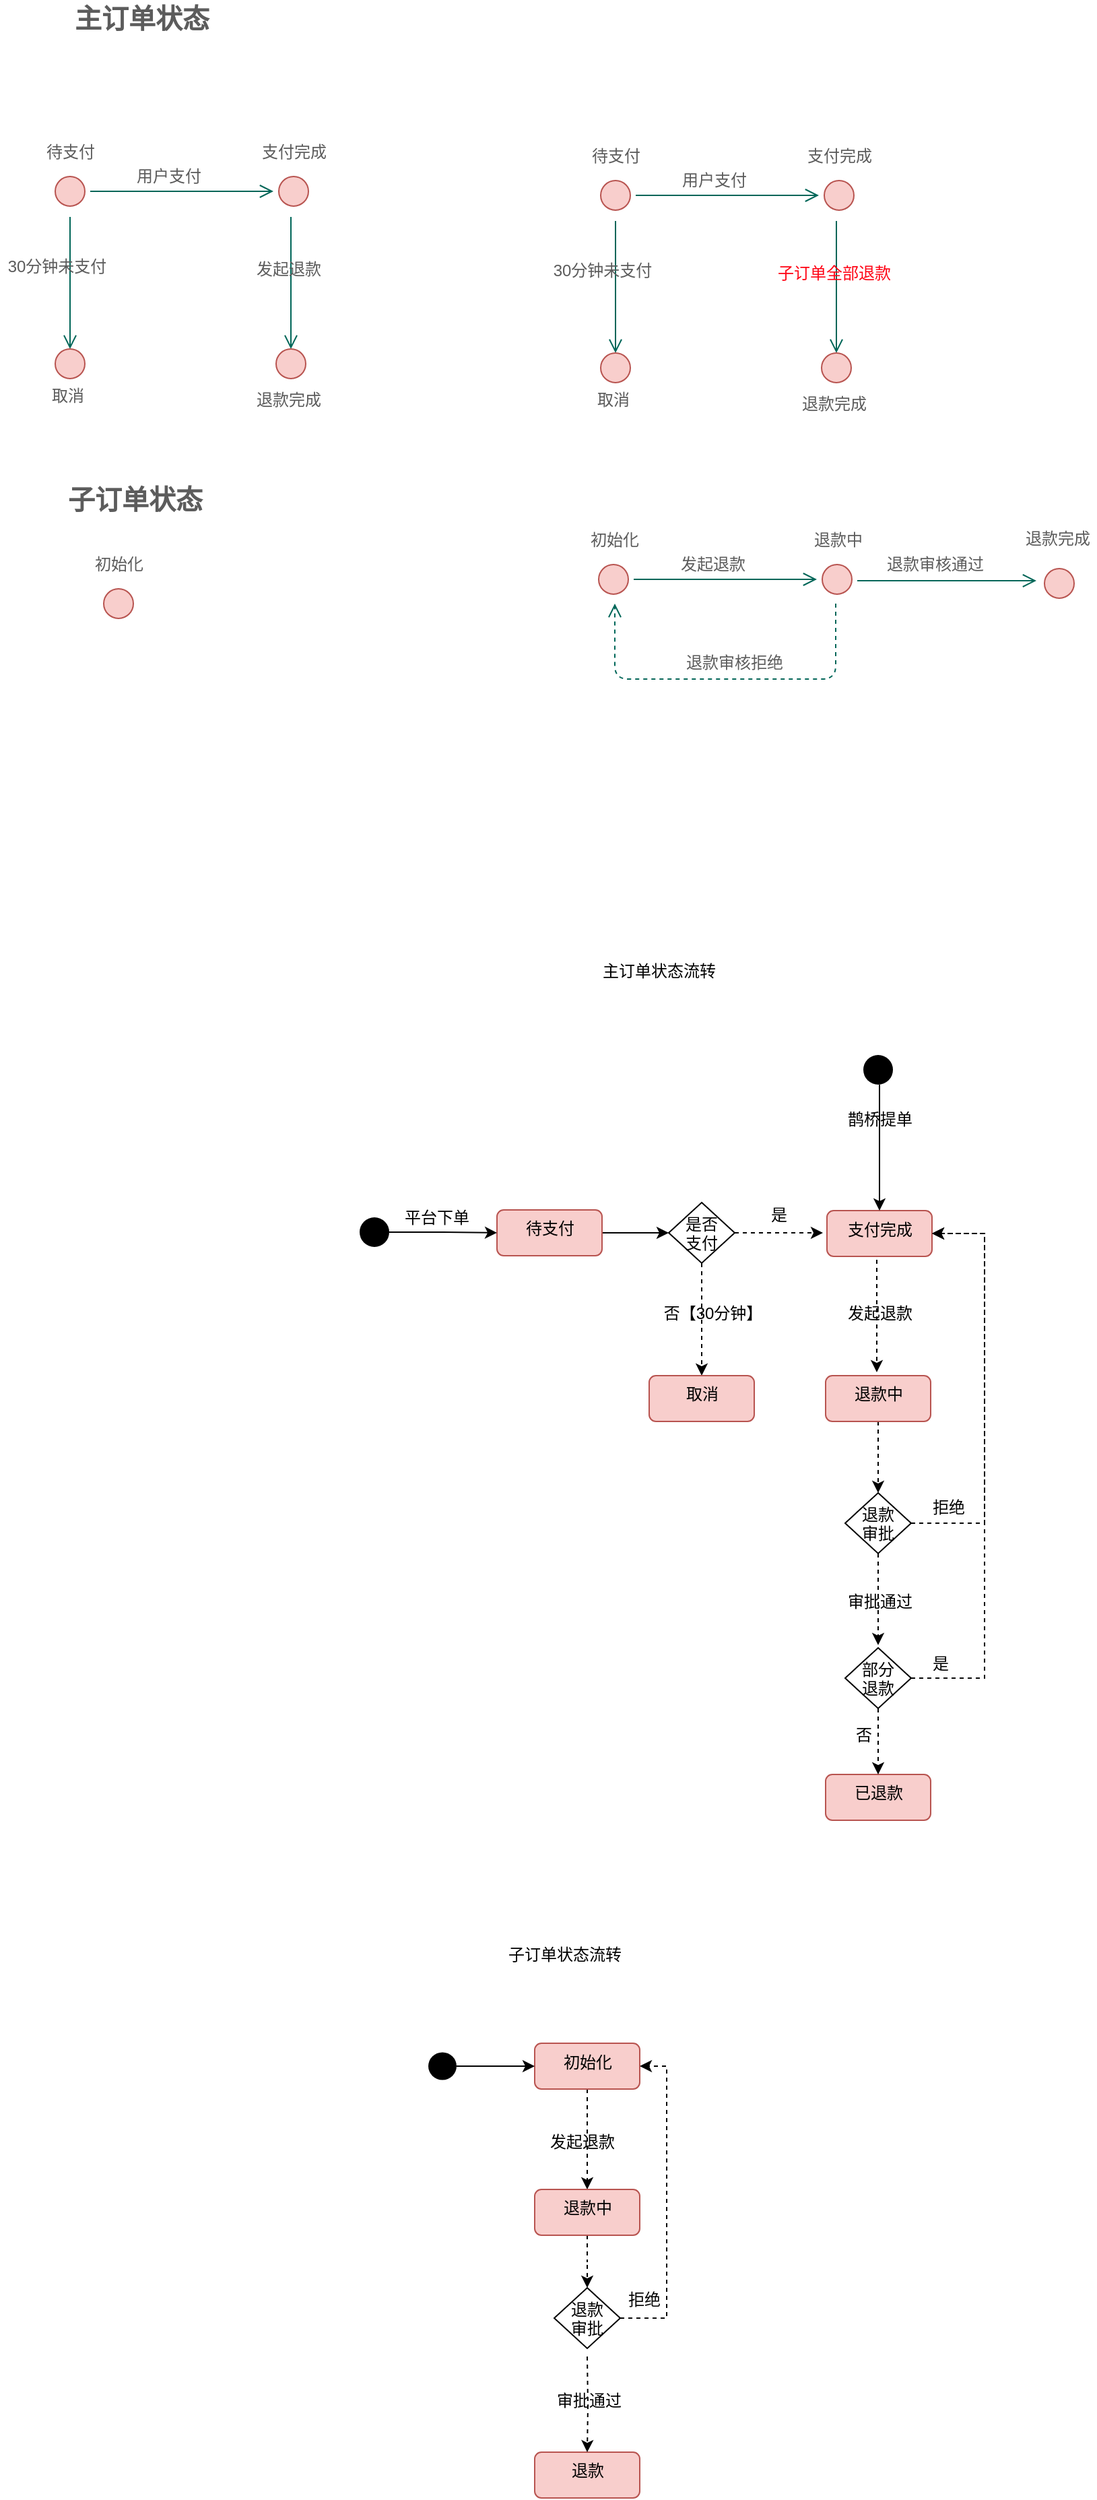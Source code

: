 <mxfile version="13.9.9" type="github">
  <diagram id="IIBS6fkNnDVbYmw5l0Qb" name="第 1 页">
    <mxGraphModel dx="1822" dy="741" grid="0" gridSize="10" guides="1" tooltips="1" connect="1" arrows="1" fold="1" page="0" pageScale="1" pageWidth="827" pageHeight="1169" background="#ffffff" math="0" shadow="0">
      <root>
        <mxCell id="0" />
        <mxCell id="1" parent="0" />
        <mxCell id="Agp9uXZa8RFQaNIwZVon-1" value="" style="ellipse;html=1;shape=startState;fillColor=#f8cecc;direction=west;strokeColor=#b85450;" parent="1" vertex="1">
          <mxGeometry x="-147" y="465" width="30" height="30" as="geometry" />
        </mxCell>
        <mxCell id="Agp9uXZa8RFQaNIwZVon-2" value="" style="edgeStyle=orthogonalEdgeStyle;html=1;verticalAlign=bottom;endArrow=open;endSize=8;strokeColor=#006658;entryX=1;entryY=0.5;entryDx=0;entryDy=0;fontColor=#5C5C5C;" parent="1" source="Agp9uXZa8RFQaNIwZVon-1" target="Agp9uXZa8RFQaNIwZVon-5" edge="1">
          <mxGeometry relative="1" as="geometry">
            <mxPoint x="-52" y="480" as="targetPoint" />
          </mxGeometry>
        </mxCell>
        <mxCell id="Agp9uXZa8RFQaNIwZVon-3" value="待支付" style="text;html=1;align=center;verticalAlign=middle;resizable=0;points=[];autosize=1;fontColor=#5C5C5C;" parent="1" vertex="1">
          <mxGeometry x="-155" y="442" width="46" height="18" as="geometry" />
        </mxCell>
        <mxCell id="Agp9uXZa8RFQaNIwZVon-5" value="" style="ellipse;html=1;shape=startState;direction=west;fillColor=#f8cecc;strokeColor=#b85450;" parent="1" vertex="1">
          <mxGeometry x="19" y="465" width="30" height="30" as="geometry" />
        </mxCell>
        <mxCell id="Agp9uXZa8RFQaNIwZVon-6" value="支付完成" style="text;html=1;align=center;verticalAlign=middle;resizable=0;points=[];autosize=1;fontColor=#5C5C5C;" parent="1" vertex="1">
          <mxGeometry x="5" y="442" width="58" height="18" as="geometry" />
        </mxCell>
        <mxCell id="Agp9uXZa8RFQaNIwZVon-14" value="用户支付" style="text;html=1;align=center;verticalAlign=middle;resizable=0;points=[];autosize=1;fontColor=#5C5C5C;" parent="1" vertex="1">
          <mxGeometry x="-88" y="460" width="58" height="18" as="geometry" />
        </mxCell>
        <mxCell id="Agp9uXZa8RFQaNIwZVon-15" value="" style="edgeStyle=orthogonalEdgeStyle;html=1;verticalAlign=bottom;endArrow=open;endSize=8;strokeColor=#006658;fontColor=#5C5C5C;" parent="1" edge="1">
          <mxGeometry relative="1" as="geometry">
            <mxPoint x="-132" y="597" as="targetPoint" />
            <mxPoint x="-132" y="499" as="sourcePoint" />
          </mxGeometry>
        </mxCell>
        <mxCell id="Agp9uXZa8RFQaNIwZVon-16" value="30分钟未支付" style="text;html=1;align=center;verticalAlign=middle;resizable=0;points=[];autosize=1;fontColor=#5C5C5C;" parent="1" vertex="1">
          <mxGeometry x="-184" y="527" width="83" height="18" as="geometry" />
        </mxCell>
        <mxCell id="Agp9uXZa8RFQaNIwZVon-17" value="" style="ellipse;html=1;shape=startState;direction=west;fillColor=#f8cecc;strokeColor=#b85450;" parent="1" vertex="1">
          <mxGeometry x="-147" y="593" width="30" height="30" as="geometry" />
        </mxCell>
        <mxCell id="Agp9uXZa8RFQaNIwZVon-18" value="取消" style="text;html=1;align=center;verticalAlign=middle;resizable=0;points=[];autosize=1;fontColor=#5C5C5C;" parent="1" vertex="1">
          <mxGeometry x="-151" y="623" width="34" height="18" as="geometry" />
        </mxCell>
        <mxCell id="Agp9uXZa8RFQaNIwZVon-19" value="" style="edgeStyle=orthogonalEdgeStyle;html=1;verticalAlign=bottom;endArrow=open;endSize=8;strokeColor=#006658;fontColor=#5C5C5C;" parent="1" edge="1">
          <mxGeometry relative="1" as="geometry">
            <mxPoint x="32" y="597" as="targetPoint" />
            <mxPoint x="32" y="499" as="sourcePoint" />
          </mxGeometry>
        </mxCell>
        <mxCell id="Agp9uXZa8RFQaNIwZVon-20" value="发起退款" style="text;html=1;align=center;verticalAlign=middle;resizable=0;points=[];autosize=1;fontColor=#5C5C5C;" parent="1" vertex="1">
          <mxGeometry x="1" y="529" width="58" height="18" as="geometry" />
        </mxCell>
        <mxCell id="Agp9uXZa8RFQaNIwZVon-21" value="" style="ellipse;html=1;shape=startState;direction=west;fillColor=#f8cecc;strokeColor=#b85450;" parent="1" vertex="1">
          <mxGeometry x="17" y="593" width="30" height="30" as="geometry" />
        </mxCell>
        <mxCell id="Agp9uXZa8RFQaNIwZVon-22" value="退款完成" style="text;html=1;align=center;verticalAlign=middle;resizable=0;points=[];autosize=1;fontColor=#5C5C5C;" parent="1" vertex="1">
          <mxGeometry x="1" y="626" width="58" height="18" as="geometry" />
        </mxCell>
        <mxCell id="Agp9uXZa8RFQaNIwZVon-24" value="" style="ellipse;html=1;shape=startState;fillColor=#f8cecc;direction=west;strokeColor=#b85450;" parent="1" vertex="1">
          <mxGeometry x="256.5" y="753" width="30" height="30" as="geometry" />
        </mxCell>
        <mxCell id="Agp9uXZa8RFQaNIwZVon-25" value="" style="edgeStyle=orthogonalEdgeStyle;html=1;verticalAlign=bottom;endArrow=open;endSize=8;strokeColor=#006658;entryX=1;entryY=0.5;entryDx=0;entryDy=0;fontColor=#5C5C5C;" parent="1" source="Agp9uXZa8RFQaNIwZVon-24" target="Agp9uXZa8RFQaNIwZVon-27" edge="1">
          <mxGeometry relative="1" as="geometry">
            <mxPoint x="351.5" y="768" as="targetPoint" />
          </mxGeometry>
        </mxCell>
        <mxCell id="Agp9uXZa8RFQaNIwZVon-26" value="初始化" style="text;html=1;align=center;verticalAlign=middle;resizable=0;points=[];autosize=1;fontColor=#5C5C5C;" parent="1" vertex="1">
          <mxGeometry x="248.5" y="730" width="46" height="18" as="geometry" />
        </mxCell>
        <mxCell id="Agp9uXZa8RFQaNIwZVon-27" value="" style="ellipse;html=1;shape=startState;direction=west;fillColor=#f8cecc;strokeColor=#b85450;" parent="1" vertex="1">
          <mxGeometry x="422.5" y="753" width="30" height="30" as="geometry" />
        </mxCell>
        <mxCell id="Agp9uXZa8RFQaNIwZVon-28" value="退款中" style="text;html=1;align=center;verticalAlign=middle;resizable=0;points=[];autosize=1;fontColor=#5C5C5C;" parent="1" vertex="1">
          <mxGeometry x="414.5" y="730" width="46" height="18" as="geometry" />
        </mxCell>
        <mxCell id="Agp9uXZa8RFQaNIwZVon-29" value="发起退款" style="text;html=1;align=center;verticalAlign=middle;resizable=0;points=[];autosize=1;fontColor=#5C5C5C;" parent="1" vertex="1">
          <mxGeometry x="315.5" y="748" width="58" height="18" as="geometry" />
        </mxCell>
        <mxCell id="Agp9uXZa8RFQaNIwZVon-34" value="" style="edgeStyle=orthogonalEdgeStyle;html=1;verticalAlign=bottom;endArrow=open;endSize=8;strokeColor=#006658;fontColor=#5C5C5C;" parent="1" edge="1">
          <mxGeometry relative="1" as="geometry">
            <mxPoint x="585.5" y="769" as="targetPoint" />
            <mxPoint x="452.5" y="769" as="sourcePoint" />
          </mxGeometry>
        </mxCell>
        <mxCell id="Agp9uXZa8RFQaNIwZVon-36" value="" style="ellipse;html=1;shape=startState;direction=west;fillColor=#f8cecc;strokeColor=#b85450;" parent="1" vertex="1">
          <mxGeometry x="587.5" y="756" width="30" height="30" as="geometry" />
        </mxCell>
        <mxCell id="Agp9uXZa8RFQaNIwZVon-37" value="退款完成" style="text;html=1;align=center;verticalAlign=middle;resizable=0;points=[];autosize=1;fontColor=#5C5C5C;" parent="1" vertex="1">
          <mxGeometry x="571.5" y="729" width="58" height="18" as="geometry" />
        </mxCell>
        <mxCell id="Agp9uXZa8RFQaNIwZVon-39" value="退款审核通过" style="text;html=1;align=center;verticalAlign=middle;resizable=0;points=[];autosize=1;fontColor=#5C5C5C;" parent="1" vertex="1">
          <mxGeometry x="468.5" y="748" width="82" height="18" as="geometry" />
        </mxCell>
        <mxCell id="Agp9uXZa8RFQaNIwZVon-40" value="" style="edgeStyle=orthogonalEdgeStyle;html=1;verticalAlign=bottom;endArrow=open;endSize=8;strokeColor=#006658;fontColor=#5C5C5C;dashed=1;" parent="1" edge="1">
          <mxGeometry relative="1" as="geometry">
            <mxPoint x="272.5" y="786" as="targetPoint" />
            <mxPoint x="436.5" y="786" as="sourcePoint" />
            <Array as="points">
              <mxPoint x="436.5" y="842" />
              <mxPoint x="272.5" y="842" />
            </Array>
          </mxGeometry>
        </mxCell>
        <mxCell id="Agp9uXZa8RFQaNIwZVon-41" value="退款审核拒绝" style="text;html=1;align=center;verticalAlign=middle;resizable=0;points=[];autosize=1;fontColor=#5C5C5C;" parent="1" vertex="1">
          <mxGeometry x="319.5" y="821" width="82" height="18" as="geometry" />
        </mxCell>
        <mxCell id="5_mZZptVcHnOo0NbiHV4-1" value="" style="ellipse;html=1;shape=startState;fillColor=#f8cecc;direction=west;strokeColor=#b85450;" parent="1" vertex="1">
          <mxGeometry x="258" y="468" width="30" height="30" as="geometry" />
        </mxCell>
        <mxCell id="5_mZZptVcHnOo0NbiHV4-2" value="" style="edgeStyle=orthogonalEdgeStyle;html=1;verticalAlign=bottom;endArrow=open;endSize=8;strokeColor=#006658;entryX=1;entryY=0.5;entryDx=0;entryDy=0;fontColor=#5C5C5C;" parent="1" source="5_mZZptVcHnOo0NbiHV4-1" target="5_mZZptVcHnOo0NbiHV4-4" edge="1">
          <mxGeometry relative="1" as="geometry">
            <mxPoint x="353" y="483" as="targetPoint" />
          </mxGeometry>
        </mxCell>
        <mxCell id="5_mZZptVcHnOo0NbiHV4-3" value="待支付" style="text;html=1;align=center;verticalAlign=middle;resizable=0;points=[];autosize=1;fontColor=#5C5C5C;" parent="1" vertex="1">
          <mxGeometry x="250" y="445" width="46" height="18" as="geometry" />
        </mxCell>
        <mxCell id="5_mZZptVcHnOo0NbiHV4-4" value="" style="ellipse;html=1;shape=startState;direction=west;fillColor=#f8cecc;strokeColor=#b85450;" parent="1" vertex="1">
          <mxGeometry x="424" y="468" width="30" height="30" as="geometry" />
        </mxCell>
        <mxCell id="5_mZZptVcHnOo0NbiHV4-5" value="支付完成" style="text;html=1;align=center;verticalAlign=middle;resizable=0;points=[];autosize=1;fontColor=#5C5C5C;" parent="1" vertex="1">
          <mxGeometry x="410" y="445" width="58" height="18" as="geometry" />
        </mxCell>
        <mxCell id="5_mZZptVcHnOo0NbiHV4-6" value="用户支付" style="text;html=1;align=center;verticalAlign=middle;resizable=0;points=[];autosize=1;fontColor=#5C5C5C;" parent="1" vertex="1">
          <mxGeometry x="317" y="463" width="58" height="18" as="geometry" />
        </mxCell>
        <mxCell id="5_mZZptVcHnOo0NbiHV4-7" value="" style="edgeStyle=orthogonalEdgeStyle;html=1;verticalAlign=bottom;endArrow=open;endSize=8;strokeColor=#006658;fontColor=#5C5C5C;" parent="1" edge="1">
          <mxGeometry relative="1" as="geometry">
            <mxPoint x="273" y="600" as="targetPoint" />
            <mxPoint x="273" y="502" as="sourcePoint" />
          </mxGeometry>
        </mxCell>
        <mxCell id="5_mZZptVcHnOo0NbiHV4-8" value="30分钟未支付" style="text;html=1;align=center;verticalAlign=middle;resizable=0;points=[];autosize=1;fontColor=#5C5C5C;" parent="1" vertex="1">
          <mxGeometry x="221" y="530" width="83" height="18" as="geometry" />
        </mxCell>
        <mxCell id="5_mZZptVcHnOo0NbiHV4-9" value="" style="ellipse;html=1;shape=startState;direction=west;fillColor=#f8cecc;strokeColor=#b85450;" parent="1" vertex="1">
          <mxGeometry x="258" y="596" width="30" height="30" as="geometry" />
        </mxCell>
        <mxCell id="5_mZZptVcHnOo0NbiHV4-10" value="取消" style="text;html=1;align=center;verticalAlign=middle;resizable=0;points=[];autosize=1;fontColor=#5C5C5C;" parent="1" vertex="1">
          <mxGeometry x="254" y="626" width="34" height="18" as="geometry" />
        </mxCell>
        <mxCell id="5_mZZptVcHnOo0NbiHV4-11" value="" style="edgeStyle=orthogonalEdgeStyle;html=1;verticalAlign=bottom;endArrow=open;endSize=8;strokeColor=#006658;fontColor=#5C5C5C;" parent="1" edge="1">
          <mxGeometry relative="1" as="geometry">
            <mxPoint x="437" y="600" as="targetPoint" />
            <mxPoint x="437" y="502" as="sourcePoint" />
          </mxGeometry>
        </mxCell>
        <mxCell id="5_mZZptVcHnOo0NbiHV4-12" value="&lt;font color=&quot;#ff0516&quot;&gt;子订单全部退款&lt;/font&gt;" style="text;html=1;align=center;verticalAlign=middle;resizable=0;points=[];autosize=1;fontColor=#5C5C5C;" parent="1" vertex="1">
          <mxGeometry x="388" y="532" width="94" height="18" as="geometry" />
        </mxCell>
        <mxCell id="5_mZZptVcHnOo0NbiHV4-13" value="" style="ellipse;html=1;shape=startState;direction=west;fillColor=#f8cecc;strokeColor=#b85450;" parent="1" vertex="1">
          <mxGeometry x="422" y="596" width="30" height="30" as="geometry" />
        </mxCell>
        <mxCell id="5_mZZptVcHnOo0NbiHV4-14" value="退款完成" style="text;html=1;align=center;verticalAlign=middle;resizable=0;points=[];autosize=1;fontColor=#5C5C5C;" parent="1" vertex="1">
          <mxGeometry x="406" y="629" width="58" height="18" as="geometry" />
        </mxCell>
        <mxCell id="5_mZZptVcHnOo0NbiHV4-15" value="" style="ellipse;html=1;shape=startState;fillColor=#f8cecc;direction=west;strokeColor=#b85450;" parent="1" vertex="1">
          <mxGeometry x="-111" y="771" width="30" height="30" as="geometry" />
        </mxCell>
        <mxCell id="5_mZZptVcHnOo0NbiHV4-16" value="初始化" style="text;html=1;align=center;verticalAlign=middle;resizable=0;points=[];autosize=1;fontColor=#5C5C5C;" parent="1" vertex="1">
          <mxGeometry x="-119" y="748" width="46" height="18" as="geometry" />
        </mxCell>
        <mxCell id="5_mZZptVcHnOo0NbiHV4-17" value="&lt;b&gt;&lt;font style=&quot;font-size: 20px&quot;&gt;主订单状态&lt;/font&gt;&lt;/b&gt;" style="text;html=1;align=center;verticalAlign=middle;resizable=0;points=[];autosize=1;fontColor=#5C5C5C;" parent="1" vertex="1">
          <mxGeometry x="-134" y="340" width="110" height="21" as="geometry" />
        </mxCell>
        <mxCell id="5_mZZptVcHnOo0NbiHV4-18" value="&lt;b&gt;&lt;font style=&quot;font-size: 20px&quot;&gt;子订单状态&lt;/font&gt;&lt;/b&gt;" style="text;html=1;align=center;verticalAlign=middle;resizable=0;points=[];autosize=1;fontColor=#5C5C5C;" parent="1" vertex="1">
          <mxGeometry x="-139" y="697" width="110" height="21" as="geometry" />
        </mxCell>
        <mxCell id="MGZbxWPmJeXFwLFbYCM5-28" style="edgeStyle=orthogonalEdgeStyle;rounded=0;orthogonalLoop=1;jettySize=auto;html=1;entryX=0;entryY=0.5;entryDx=0;entryDy=0;" parent="1" source="MGZbxWPmJeXFwLFbYCM5-7" target="MGZbxWPmJeXFwLFbYCM5-16" edge="1">
          <mxGeometry relative="1" as="geometry" />
        </mxCell>
        <mxCell id="MGZbxWPmJeXFwLFbYCM5-7" value="待支付" style="html=1;align=center;verticalAlign=top;rounded=1;absoluteArcSize=1;arcSize=10;fillColor=#f8cecc;strokeColor=#b85450;" parent="1" vertex="1">
          <mxGeometry x="185" y="1236" width="78" height="34" as="geometry" />
        </mxCell>
        <mxCell id="n03CPPWkw_kPg7WMgdpi-34" value="" style="edgeStyle=orthogonalEdgeStyle;rounded=0;orthogonalLoop=1;jettySize=auto;html=1;" edge="1" parent="1" source="MGZbxWPmJeXFwLFbYCM5-10" target="MGZbxWPmJeXFwLFbYCM5-7">
          <mxGeometry relative="1" as="geometry" />
        </mxCell>
        <mxCell id="MGZbxWPmJeXFwLFbYCM5-10" value="" style="ellipse;fillColor=#000000;strokeColor=none;" parent="1" vertex="1">
          <mxGeometry x="83" y="1241.5" width="22" height="22" as="geometry" />
        </mxCell>
        <mxCell id="MGZbxWPmJeXFwLFbYCM5-23" value="" style="edgeStyle=orthogonalEdgeStyle;rounded=0;orthogonalLoop=1;jettySize=auto;html=1;dashed=1;" parent="1" source="MGZbxWPmJeXFwLFbYCM5-16" target="MGZbxWPmJeXFwLFbYCM5-22" edge="1">
          <mxGeometry relative="1" as="geometry" />
        </mxCell>
        <mxCell id="MGZbxWPmJeXFwLFbYCM5-32" style="edgeStyle=orthogonalEdgeStyle;rounded=0;orthogonalLoop=1;jettySize=auto;html=1;dashed=1;" parent="1" source="MGZbxWPmJeXFwLFbYCM5-16" edge="1">
          <mxGeometry relative="1" as="geometry">
            <mxPoint x="427" y="1253" as="targetPoint" />
          </mxGeometry>
        </mxCell>
        <mxCell id="MGZbxWPmJeXFwLFbYCM5-16" value="是否&#xa;支付" style="rhombus;strokeColor=#000000;" parent="1" vertex="1">
          <mxGeometry x="312.5" y="1230.5" width="49" height="45" as="geometry" />
        </mxCell>
        <mxCell id="MGZbxWPmJeXFwLFbYCM5-19" value="支付完成" style="html=1;align=center;verticalAlign=top;rounded=1;absoluteArcSize=1;arcSize=10;fillColor=#f8cecc;strokeColor=#b85450;" parent="1" vertex="1">
          <mxGeometry x="430" y="1236.5" width="78" height="34" as="geometry" />
        </mxCell>
        <mxCell id="MGZbxWPmJeXFwLFbYCM5-21" value="是" style="text;html=1;align=center;verticalAlign=middle;resizable=0;points=[];autosize=1;" parent="1" vertex="1">
          <mxGeometry x="382.5" y="1231" width="22" height="18" as="geometry" />
        </mxCell>
        <mxCell id="MGZbxWPmJeXFwLFbYCM5-22" value="取消" style="html=1;align=center;verticalAlign=top;rounded=1;absoluteArcSize=1;arcSize=10;fillColor=#f8cecc;strokeColor=#b85450;" parent="1" vertex="1">
          <mxGeometry x="298" y="1359" width="78" height="34" as="geometry" />
        </mxCell>
        <mxCell id="n03CPPWkw_kPg7WMgdpi-10" value="" style="edgeStyle=orthogonalEdgeStyle;rounded=0;orthogonalLoop=1;jettySize=auto;html=1;dashed=1;" edge="1" parent="1" source="MGZbxWPmJeXFwLFbYCM5-34" target="n03CPPWkw_kPg7WMgdpi-8">
          <mxGeometry relative="1" as="geometry" />
        </mxCell>
        <mxCell id="MGZbxWPmJeXFwLFbYCM5-34" value="退款中" style="html=1;align=center;verticalAlign=top;rounded=1;absoluteArcSize=1;arcSize=10;fillColor=#f8cecc;strokeColor=#b85450;" parent="1" vertex="1">
          <mxGeometry x="429" y="1359" width="78" height="34" as="geometry" />
        </mxCell>
        <mxCell id="MGZbxWPmJeXFwLFbYCM5-40" value="否【30分钟】" style="text;html=1;align=center;verticalAlign=middle;resizable=0;points=[];autosize=1;" parent="1" vertex="1">
          <mxGeometry x="303" y="1304" width="83" height="18" as="geometry" />
        </mxCell>
        <mxCell id="MGZbxWPmJeXFwLFbYCM5-63" value="" style="edgeStyle=orthogonalEdgeStyle;rounded=0;orthogonalLoop=1;jettySize=auto;html=1;dashed=1;" parent="1" source="MGZbxWPmJeXFwLFbYCM5-43" target="MGZbxWPmJeXFwLFbYCM5-60" edge="1">
          <mxGeometry relative="1" as="geometry" />
        </mxCell>
        <mxCell id="MGZbxWPmJeXFwLFbYCM5-43" value="初始化" style="html=1;align=center;verticalAlign=top;rounded=1;absoluteArcSize=1;arcSize=10;fillColor=#f8cecc;strokeColor=#b85450;" parent="1" vertex="1">
          <mxGeometry x="213" y="1854.5" width="78" height="34" as="geometry" />
        </mxCell>
        <mxCell id="MGZbxWPmJeXFwLFbYCM5-44" value="" style="edgeStyle=orthogonalEdgeStyle;rounded=0;orthogonalLoop=1;jettySize=auto;html=1;" parent="1" source="MGZbxWPmJeXFwLFbYCM5-45" target="MGZbxWPmJeXFwLFbYCM5-43" edge="1">
          <mxGeometry relative="1" as="geometry" />
        </mxCell>
        <mxCell id="MGZbxWPmJeXFwLFbYCM5-45" value="" style="ellipse;fillColor=#000000;strokeColor=none;" parent="1" vertex="1">
          <mxGeometry x="134" y="1861.25" width="21" height="20.5" as="geometry" />
        </mxCell>
        <mxCell id="MGZbxWPmJeXFwLFbYCM5-53" value="退款" style="html=1;align=center;verticalAlign=top;rounded=1;absoluteArcSize=1;arcSize=10;fillColor=#f8cecc;strokeColor=#b85450;" parent="1" vertex="1">
          <mxGeometry x="213" y="2158" width="78" height="34" as="geometry" />
        </mxCell>
        <mxCell id="MGZbxWPmJeXFwLFbYCM5-59" value="发起退款" style="text;html=1;align=center;verticalAlign=middle;resizable=0;points=[];autosize=1;" parent="1" vertex="1">
          <mxGeometry x="219" y="1919" width="58" height="18" as="geometry" />
        </mxCell>
        <mxCell id="n03CPPWkw_kPg7WMgdpi-41" value="" style="edgeStyle=orthogonalEdgeStyle;rounded=0;orthogonalLoop=1;jettySize=auto;html=1;dashed=1;" edge="1" parent="1" source="MGZbxWPmJeXFwLFbYCM5-60" target="n03CPPWkw_kPg7WMgdpi-39">
          <mxGeometry relative="1" as="geometry" />
        </mxCell>
        <mxCell id="MGZbxWPmJeXFwLFbYCM5-60" value="退款中" style="html=1;align=center;verticalAlign=top;rounded=1;absoluteArcSize=1;arcSize=10;fillColor=#f8cecc;strokeColor=#b85450;" parent="1" vertex="1">
          <mxGeometry x="213" y="1963" width="78" height="34" as="geometry" />
        </mxCell>
        <mxCell id="n03CPPWkw_kPg7WMgdpi-2" value="发起退款" style="text;html=1;align=center;verticalAlign=middle;resizable=0;points=[];autosize=1;" vertex="1" parent="1">
          <mxGeometry x="440" y="1304" width="58" height="18" as="geometry" />
        </mxCell>
        <mxCell id="n03CPPWkw_kPg7WMgdpi-4" value="" style="edgeStyle=orthogonalEdgeStyle;rounded=0;orthogonalLoop=1;jettySize=auto;html=1;dashed=1;" edge="1" parent="1">
          <mxGeometry relative="1" as="geometry">
            <mxPoint x="467" y="1273" as="sourcePoint" />
            <mxPoint x="467" y="1356.5" as="targetPoint" />
          </mxGeometry>
        </mxCell>
        <mxCell id="n03CPPWkw_kPg7WMgdpi-15" style="edgeStyle=orthogonalEdgeStyle;rounded=0;orthogonalLoop=1;jettySize=auto;html=1;entryX=1;entryY=0.5;entryDx=0;entryDy=0;dashed=1;" edge="1" parent="1" source="n03CPPWkw_kPg7WMgdpi-8" target="MGZbxWPmJeXFwLFbYCM5-19">
          <mxGeometry relative="1" as="geometry">
            <Array as="points">
              <mxPoint x="547" y="1469" />
              <mxPoint x="547" y="1254" />
            </Array>
          </mxGeometry>
        </mxCell>
        <mxCell id="n03CPPWkw_kPg7WMgdpi-24" style="edgeStyle=orthogonalEdgeStyle;rounded=0;orthogonalLoop=1;jettySize=auto;html=1;dashed=1;" edge="1" parent="1" source="n03CPPWkw_kPg7WMgdpi-8">
          <mxGeometry relative="1" as="geometry">
            <mxPoint x="468" y="1559" as="targetPoint" />
          </mxGeometry>
        </mxCell>
        <mxCell id="n03CPPWkw_kPg7WMgdpi-8" value="退款&#xa;审批" style="rhombus;strokeColor=#000000;" vertex="1" parent="1">
          <mxGeometry x="443.5" y="1446" width="49" height="45" as="geometry" />
        </mxCell>
        <mxCell id="n03CPPWkw_kPg7WMgdpi-11" value="已退款" style="html=1;align=center;verticalAlign=top;rounded=1;absoluteArcSize=1;arcSize=10;fillColor=#f8cecc;strokeColor=#b85450;" vertex="1" parent="1">
          <mxGeometry x="429" y="1655" width="78" height="34" as="geometry" />
        </mxCell>
        <mxCell id="n03CPPWkw_kPg7WMgdpi-12" value="审批通过" style="text;html=1;align=center;verticalAlign=middle;resizable=0;points=[];autosize=1;" vertex="1" parent="1">
          <mxGeometry x="440" y="1518" width="58" height="18" as="geometry" />
        </mxCell>
        <mxCell id="n03CPPWkw_kPg7WMgdpi-18" value="" style="edgeStyle=orthogonalEdgeStyle;rounded=0;orthogonalLoop=1;jettySize=auto;html=1;dashed=1;" edge="1" parent="1" source="n03CPPWkw_kPg7WMgdpi-17" target="n03CPPWkw_kPg7WMgdpi-11">
          <mxGeometry relative="1" as="geometry" />
        </mxCell>
        <mxCell id="n03CPPWkw_kPg7WMgdpi-21" style="edgeStyle=orthogonalEdgeStyle;rounded=0;orthogonalLoop=1;jettySize=auto;html=1;entryX=1;entryY=0.5;entryDx=0;entryDy=0;dashed=1;" edge="1" parent="1" source="n03CPPWkw_kPg7WMgdpi-17" target="MGZbxWPmJeXFwLFbYCM5-19">
          <mxGeometry relative="1" as="geometry">
            <Array as="points">
              <mxPoint x="547" y="1584" />
              <mxPoint x="547" y="1254" />
            </Array>
          </mxGeometry>
        </mxCell>
        <mxCell id="n03CPPWkw_kPg7WMgdpi-17" value="部分&#xa;退款" style="rhombus;strokeColor=#000000;" vertex="1" parent="1">
          <mxGeometry x="443.5" y="1561" width="49" height="45" as="geometry" />
        </mxCell>
        <mxCell id="n03CPPWkw_kPg7WMgdpi-19" value="否" style="text;html=1;align=center;verticalAlign=middle;resizable=0;points=[];autosize=1;" vertex="1" parent="1">
          <mxGeometry x="446" y="1617" width="22" height="18" as="geometry" />
        </mxCell>
        <mxCell id="n03CPPWkw_kPg7WMgdpi-22" value="是" style="text;html=1;align=center;verticalAlign=middle;resizable=0;points=[];autosize=1;" vertex="1" parent="1">
          <mxGeometry x="503" y="1564" width="22" height="18" as="geometry" />
        </mxCell>
        <mxCell id="n03CPPWkw_kPg7WMgdpi-25" value="拒绝" style="text;html=1;align=center;verticalAlign=middle;resizable=0;points=[];autosize=1;" vertex="1" parent="1">
          <mxGeometry x="503" y="1448" width="34" height="18" as="geometry" />
        </mxCell>
        <mxCell id="n03CPPWkw_kPg7WMgdpi-27" value="" style="edgeStyle=orthogonalEdgeStyle;rounded=0;orthogonalLoop=1;jettySize=auto;html=1;" edge="1" parent="1" source="n03CPPWkw_kPg7WMgdpi-31" target="MGZbxWPmJeXFwLFbYCM5-19">
          <mxGeometry relative="1" as="geometry">
            <mxPoint x="469" y="1133.817" as="sourcePoint" />
            <Array as="points">
              <mxPoint x="469" y="1171" />
              <mxPoint x="469" y="1171" />
            </Array>
          </mxGeometry>
        </mxCell>
        <mxCell id="n03CPPWkw_kPg7WMgdpi-31" value="" style="ellipse;fillColor=#000000;strokeColor=none;" vertex="1" parent="1">
          <mxGeometry x="457" y="1121" width="22" height="22" as="geometry" />
        </mxCell>
        <mxCell id="n03CPPWkw_kPg7WMgdpi-35" value="平台下单" style="text;html=1;align=center;verticalAlign=middle;resizable=0;points=[];autosize=1;" vertex="1" parent="1">
          <mxGeometry x="111" y="1233" width="58" height="18" as="geometry" />
        </mxCell>
        <mxCell id="n03CPPWkw_kPg7WMgdpi-37" value="鹊桥提单" style="text;html=1;align=center;verticalAlign=middle;resizable=0;points=[];autosize=1;" vertex="1" parent="1">
          <mxGeometry x="440" y="1160" width="58" height="18" as="geometry" />
        </mxCell>
        <mxCell id="n03CPPWkw_kPg7WMgdpi-38" value="主订单状态流转" style="text;html=1;align=center;verticalAlign=middle;resizable=0;points=[];autosize=1;" vertex="1" parent="1">
          <mxGeometry x="258" y="1050" width="94" height="18" as="geometry" />
        </mxCell>
        <mxCell id="n03CPPWkw_kPg7WMgdpi-44" value="" style="edgeStyle=orthogonalEdgeStyle;rounded=0;orthogonalLoop=1;jettySize=auto;html=1;dashed=1;" edge="1" parent="1" target="MGZbxWPmJeXFwLFbYCM5-53">
          <mxGeometry relative="1" as="geometry">
            <mxPoint x="252" y="2087" as="sourcePoint" />
          </mxGeometry>
        </mxCell>
        <mxCell id="n03CPPWkw_kPg7WMgdpi-46" style="edgeStyle=orthogonalEdgeStyle;rounded=0;orthogonalLoop=1;jettySize=auto;html=1;dashed=1;entryX=1;entryY=0.5;entryDx=0;entryDy=0;" edge="1" parent="1" source="n03CPPWkw_kPg7WMgdpi-39" target="MGZbxWPmJeXFwLFbYCM5-43">
          <mxGeometry relative="1" as="geometry">
            <mxPoint x="324" y="1870" as="targetPoint" />
            <Array as="points">
              <mxPoint x="311" y="2059" />
              <mxPoint x="311" y="1872" />
            </Array>
          </mxGeometry>
        </mxCell>
        <mxCell id="n03CPPWkw_kPg7WMgdpi-39" value="退款&#xa;审批" style="rhombus;strokeColor=#000000;" vertex="1" parent="1">
          <mxGeometry x="227.5" y="2036" width="49" height="45" as="geometry" />
        </mxCell>
        <mxCell id="n03CPPWkw_kPg7WMgdpi-40" value="拒绝" style="text;html=1;align=center;verticalAlign=middle;resizable=0;points=[];autosize=1;" vertex="1" parent="1">
          <mxGeometry x="277" y="2036" width="34" height="18" as="geometry" />
        </mxCell>
        <mxCell id="n03CPPWkw_kPg7WMgdpi-42" value="审批通过" style="text;html=1;align=center;verticalAlign=middle;resizable=0;points=[];autosize=1;" vertex="1" parent="1">
          <mxGeometry x="223.5" y="2111" width="58" height="18" as="geometry" />
        </mxCell>
        <mxCell id="n03CPPWkw_kPg7WMgdpi-47" value="子订单状态流转" style="text;html=1;align=center;verticalAlign=middle;resizable=0;points=[];autosize=1;" vertex="1" parent="1">
          <mxGeometry x="187.5" y="1780" width="94" height="18" as="geometry" />
        </mxCell>
      </root>
    </mxGraphModel>
  </diagram>
</mxfile>
